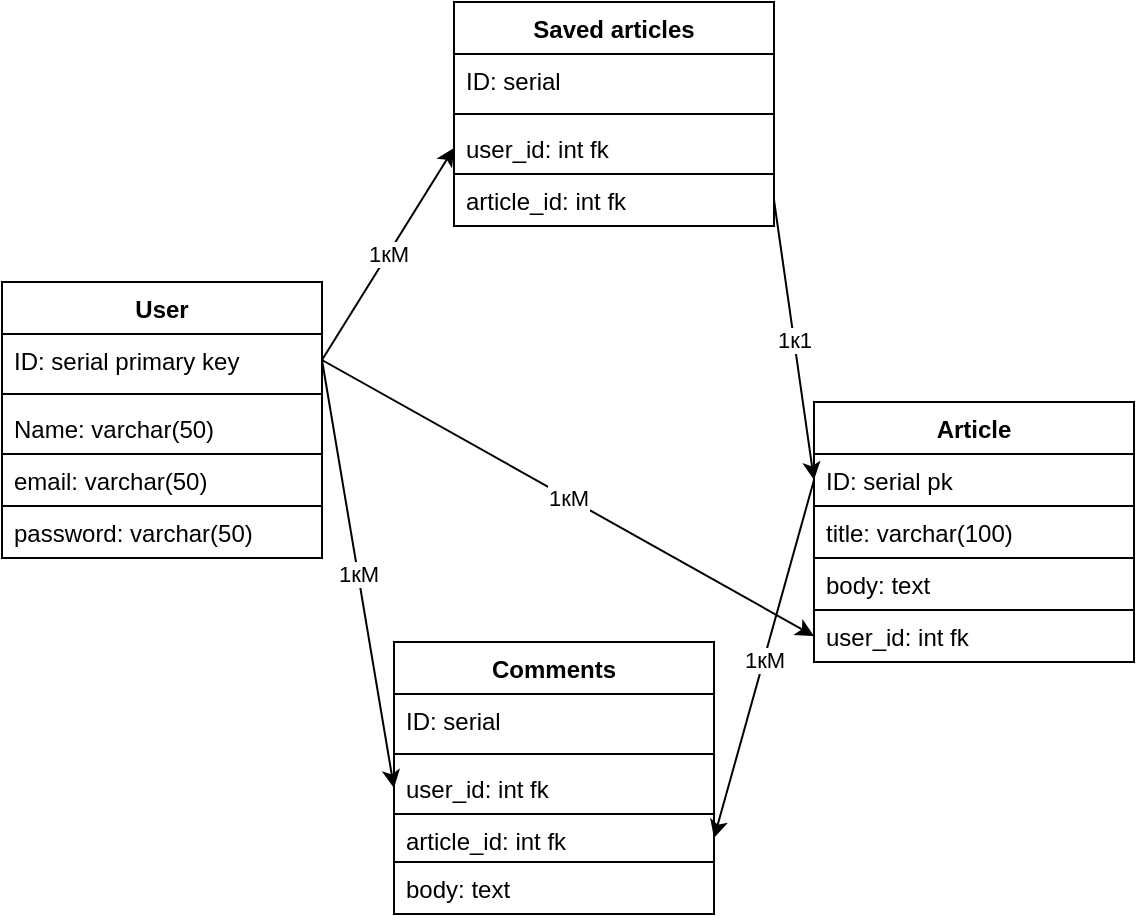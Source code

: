<mxfile version="13.8.5" type="github">
  <diagram id="U9IgvnIcBCubF6fyTGkA" name="Page-1">
    <mxGraphModel dx="1185" dy="635" grid="1" gridSize="10" guides="1" tooltips="1" connect="1" arrows="1" fold="1" page="1" pageScale="1" pageWidth="827" pageHeight="1169" math="0" shadow="0">
      <root>
        <mxCell id="0" />
        <mxCell id="1" parent="0" />
        <mxCell id="Zoh72DYlKRkxCMaAAv2T-19" value="" style="group" vertex="1" connectable="0" parent="1">
          <mxGeometry x="94" y="250" width="160" height="138" as="geometry" />
        </mxCell>
        <mxCell id="Zoh72DYlKRkxCMaAAv2T-1" value="User" style="swimlane;fontStyle=1;align=center;verticalAlign=top;childLayout=stackLayout;horizontal=1;startSize=26;horizontalStack=0;resizeParent=1;resizeParentMax=0;resizeLast=0;collapsible=1;marginBottom=0;" vertex="1" parent="Zoh72DYlKRkxCMaAAv2T-19">
          <mxGeometry width="160" height="86" as="geometry" />
        </mxCell>
        <mxCell id="Zoh72DYlKRkxCMaAAv2T-2" value="ID: serial primary key&#xa;" style="text;strokeColor=none;fillColor=none;align=left;verticalAlign=top;spacingLeft=4;spacingRight=4;overflow=hidden;rotatable=0;points=[[0,0.5],[1,0.5]];portConstraint=eastwest;" vertex="1" parent="Zoh72DYlKRkxCMaAAv2T-1">
          <mxGeometry y="26" width="160" height="26" as="geometry" />
        </mxCell>
        <mxCell id="Zoh72DYlKRkxCMaAAv2T-3" value="" style="line;strokeWidth=1;fillColor=none;align=left;verticalAlign=middle;spacingTop=-1;spacingLeft=3;spacingRight=3;rotatable=0;labelPosition=right;points=[];portConstraint=eastwest;" vertex="1" parent="Zoh72DYlKRkxCMaAAv2T-1">
          <mxGeometry y="52" width="160" height="8" as="geometry" />
        </mxCell>
        <mxCell id="Zoh72DYlKRkxCMaAAv2T-4" value="Name: varchar(50)" style="text;strokeColor=none;fillColor=none;align=left;verticalAlign=top;spacingLeft=4;spacingRight=4;overflow=hidden;rotatable=0;points=[[0,0.5],[1,0.5]];portConstraint=eastwest;" vertex="1" parent="Zoh72DYlKRkxCMaAAv2T-1">
          <mxGeometry y="60" width="160" height="26" as="geometry" />
        </mxCell>
        <mxCell id="Zoh72DYlKRkxCMaAAv2T-5" value="email: varchar(50)" style="text;fillColor=none;align=left;verticalAlign=top;spacingLeft=4;spacingRight=4;overflow=hidden;rotatable=0;points=[[0,0.5],[1,0.5]];portConstraint=eastwest;strokeColor=#000000;" vertex="1" parent="Zoh72DYlKRkxCMaAAv2T-19">
          <mxGeometry y="86" width="160" height="26" as="geometry" />
        </mxCell>
        <mxCell id="Zoh72DYlKRkxCMaAAv2T-6" value="password: varchar(50)" style="text;fillColor=none;align=left;verticalAlign=top;spacingLeft=4;spacingRight=4;overflow=hidden;rotatable=0;points=[[0,0.5],[1,0.5]];portConstraint=eastwest;strokeColor=#000000;" vertex="1" parent="Zoh72DYlKRkxCMaAAv2T-19">
          <mxGeometry y="112" width="160" height="26" as="geometry" />
        </mxCell>
        <mxCell id="Zoh72DYlKRkxCMaAAv2T-26" value="" style="group" vertex="1" connectable="0" parent="1">
          <mxGeometry x="320" y="110" width="160" height="112" as="geometry" />
        </mxCell>
        <mxCell id="Zoh72DYlKRkxCMaAAv2T-20" value="Saved articles" style="swimlane;fontStyle=1;align=center;verticalAlign=top;childLayout=stackLayout;horizontal=1;startSize=26;horizontalStack=0;resizeParent=1;resizeParentMax=0;resizeLast=0;collapsible=1;marginBottom=0;strokeColor=#000000;" vertex="1" parent="Zoh72DYlKRkxCMaAAv2T-26">
          <mxGeometry width="160" height="86" as="geometry" />
        </mxCell>
        <mxCell id="Zoh72DYlKRkxCMaAAv2T-21" value="ID: serial" style="text;strokeColor=none;fillColor=none;align=left;verticalAlign=top;spacingLeft=4;spacingRight=4;overflow=hidden;rotatable=0;points=[[0,0.5],[1,0.5]];portConstraint=eastwest;" vertex="1" parent="Zoh72DYlKRkxCMaAAv2T-20">
          <mxGeometry y="26" width="160" height="26" as="geometry" />
        </mxCell>
        <mxCell id="Zoh72DYlKRkxCMaAAv2T-22" value="" style="line;strokeWidth=1;fillColor=none;align=left;verticalAlign=middle;spacingTop=-1;spacingLeft=3;spacingRight=3;rotatable=0;labelPosition=right;points=[];portConstraint=eastwest;" vertex="1" parent="Zoh72DYlKRkxCMaAAv2T-20">
          <mxGeometry y="52" width="160" height="8" as="geometry" />
        </mxCell>
        <mxCell id="Zoh72DYlKRkxCMaAAv2T-23" value="user_id: int fk" style="text;strokeColor=none;fillColor=none;align=left;verticalAlign=top;spacingLeft=4;spacingRight=4;overflow=hidden;rotatable=0;points=[[0,0.5],[1,0.5]];portConstraint=eastwest;" vertex="1" parent="Zoh72DYlKRkxCMaAAv2T-20">
          <mxGeometry y="60" width="160" height="26" as="geometry" />
        </mxCell>
        <mxCell id="Zoh72DYlKRkxCMaAAv2T-24" value="article_id: int fk" style="text;fillColor=none;align=left;verticalAlign=top;spacingLeft=4;spacingRight=4;overflow=hidden;rotatable=0;points=[[0,0.5],[1,0.5]];portConstraint=eastwest;strokeColor=#000000;" vertex="1" parent="Zoh72DYlKRkxCMaAAv2T-26">
          <mxGeometry y="86" width="160" height="26" as="geometry" />
        </mxCell>
        <mxCell id="Zoh72DYlKRkxCMaAAv2T-29" value="" style="group" vertex="1" connectable="0" parent="1">
          <mxGeometry x="500" y="310" width="160" height="130" as="geometry" />
        </mxCell>
        <mxCell id="Zoh72DYlKRkxCMaAAv2T-18" value="" style="group" vertex="1" connectable="0" parent="Zoh72DYlKRkxCMaAAv2T-29">
          <mxGeometry width="160" height="104" as="geometry" />
        </mxCell>
        <mxCell id="Zoh72DYlKRkxCMaAAv2T-7" value="Article" style="swimlane;fontStyle=1;align=center;verticalAlign=top;childLayout=stackLayout;horizontal=1;startSize=26;horizontalStack=0;resizeParent=1;resizeParentMax=0;resizeLast=0;collapsible=1;marginBottom=0;strokeColor=#000000;" vertex="1" parent="Zoh72DYlKRkxCMaAAv2T-18">
          <mxGeometry width="160" height="52" as="geometry" />
        </mxCell>
        <mxCell id="Zoh72DYlKRkxCMaAAv2T-15" value="ID: serial pk" style="text;strokeColor=none;fillColor=none;align=left;verticalAlign=top;spacingLeft=4;spacingRight=4;overflow=hidden;rotatable=0;points=[[0,0.5],[1,0.5]];portConstraint=eastwest;" vertex="1" parent="Zoh72DYlKRkxCMaAAv2T-7">
          <mxGeometry y="26" width="160" height="26" as="geometry" />
        </mxCell>
        <mxCell id="Zoh72DYlKRkxCMaAAv2T-10" value="body: text" style="text;fillColor=none;align=left;verticalAlign=top;spacingLeft=4;spacingRight=4;overflow=hidden;rotatable=0;points=[[0,0.5],[1,0.5]];portConstraint=eastwest;strokeColor=#000000;" vertex="1" parent="Zoh72DYlKRkxCMaAAv2T-18">
          <mxGeometry y="78" width="160" height="26" as="geometry" />
        </mxCell>
        <mxCell id="Zoh72DYlKRkxCMaAAv2T-8" value="title: varchar(100)" style="text;fillColor=none;align=left;verticalAlign=top;spacingLeft=4;spacingRight=4;overflow=hidden;rotatable=0;points=[[0,0.5],[1,0.5]];portConstraint=eastwest;strokeColor=#000000;" vertex="1" parent="Zoh72DYlKRkxCMaAAv2T-18">
          <mxGeometry y="52" width="160" height="26" as="geometry" />
        </mxCell>
        <mxCell id="Zoh72DYlKRkxCMaAAv2T-27" value="user_id: int fk" style="text;fillColor=none;align=left;verticalAlign=top;spacingLeft=4;spacingRight=4;overflow=hidden;rotatable=0;points=[[0,0.5],[1,0.5]];portConstraint=eastwest;strokeColor=#000000;" vertex="1" parent="Zoh72DYlKRkxCMaAAv2T-29">
          <mxGeometry y="104" width="160" height="26" as="geometry" />
        </mxCell>
        <mxCell id="Zoh72DYlKRkxCMaAAv2T-30" value="" style="group" vertex="1" connectable="0" parent="1">
          <mxGeometry x="290" y="430" width="160" height="136" as="geometry" />
        </mxCell>
        <mxCell id="Zoh72DYlKRkxCMaAAv2T-17" value="" style="group" vertex="1" connectable="0" parent="Zoh72DYlKRkxCMaAAv2T-30">
          <mxGeometry width="160" height="110" as="geometry" />
        </mxCell>
        <mxCell id="Zoh72DYlKRkxCMaAAv2T-11" value="Comments" style="swimlane;fontStyle=1;align=center;verticalAlign=top;childLayout=stackLayout;horizontal=1;startSize=26;horizontalStack=0;resizeParent=1;resizeParentMax=0;resizeLast=0;collapsible=1;marginBottom=0;strokeColor=#000000;" vertex="1" parent="Zoh72DYlKRkxCMaAAv2T-17">
          <mxGeometry width="160" height="86" as="geometry" />
        </mxCell>
        <mxCell id="Zoh72DYlKRkxCMaAAv2T-12" value="ID: serial" style="text;strokeColor=none;fillColor=none;align=left;verticalAlign=top;spacingLeft=4;spacingRight=4;overflow=hidden;rotatable=0;points=[[0,0.5],[1,0.5]];portConstraint=eastwest;" vertex="1" parent="Zoh72DYlKRkxCMaAAv2T-11">
          <mxGeometry y="26" width="160" height="26" as="geometry" />
        </mxCell>
        <mxCell id="Zoh72DYlKRkxCMaAAv2T-13" value="" style="line;strokeWidth=1;fillColor=none;align=left;verticalAlign=middle;spacingTop=-1;spacingLeft=3;spacingRight=3;rotatable=0;labelPosition=right;points=[];portConstraint=eastwest;" vertex="1" parent="Zoh72DYlKRkxCMaAAv2T-11">
          <mxGeometry y="52" width="160" height="8" as="geometry" />
        </mxCell>
        <mxCell id="Zoh72DYlKRkxCMaAAv2T-14" value="user_id: int fk&#xa;" style="text;strokeColor=none;fillColor=none;align=left;verticalAlign=top;spacingLeft=4;spacingRight=4;overflow=hidden;rotatable=0;points=[[0,0.5],[1,0.5]];portConstraint=eastwest;" vertex="1" parent="Zoh72DYlKRkxCMaAAv2T-11">
          <mxGeometry y="60" width="160" height="26" as="geometry" />
        </mxCell>
        <mxCell id="Zoh72DYlKRkxCMaAAv2T-16" value="article_id: int fk&#xa;" style="text;fillColor=none;align=left;verticalAlign=top;spacingLeft=4;spacingRight=4;overflow=hidden;rotatable=0;points=[[0,0.5],[1,0.5]];portConstraint=eastwest;strokeColor=#000000;" vertex="1" parent="Zoh72DYlKRkxCMaAAv2T-17">
          <mxGeometry y="86" width="160" height="24" as="geometry" />
        </mxCell>
        <mxCell id="Zoh72DYlKRkxCMaAAv2T-25" value="body: text" style="text;fillColor=none;align=left;verticalAlign=top;spacingLeft=4;spacingRight=4;overflow=hidden;rotatable=0;points=[[0,0.5],[1,0.5]];portConstraint=eastwest;strokeColor=#000000;" vertex="1" parent="Zoh72DYlKRkxCMaAAv2T-30">
          <mxGeometry y="110" width="160" height="26" as="geometry" />
        </mxCell>
        <mxCell id="Zoh72DYlKRkxCMaAAv2T-35" value="" style="endArrow=classic;html=1;exitX=1;exitY=0.5;exitDx=0;exitDy=0;entryX=0;entryY=0.5;entryDx=0;entryDy=0;" edge="1" parent="1" source="Zoh72DYlKRkxCMaAAv2T-2" target="Zoh72DYlKRkxCMaAAv2T-27">
          <mxGeometry relative="1" as="geometry">
            <mxPoint x="280" y="380" as="sourcePoint" />
            <mxPoint x="380" y="380" as="targetPoint" />
          </mxGeometry>
        </mxCell>
        <mxCell id="Zoh72DYlKRkxCMaAAv2T-36" value="1кМ" style="edgeLabel;resizable=0;html=1;align=center;verticalAlign=middle;" connectable="0" vertex="1" parent="Zoh72DYlKRkxCMaAAv2T-35">
          <mxGeometry relative="1" as="geometry" />
        </mxCell>
        <mxCell id="Zoh72DYlKRkxCMaAAv2T-37" value="" style="endArrow=classic;html=1;exitX=1;exitY=0.5;exitDx=0;exitDy=0;entryX=0;entryY=0.5;entryDx=0;entryDy=0;" edge="1" parent="1" source="Zoh72DYlKRkxCMaAAv2T-2" target="Zoh72DYlKRkxCMaAAv2T-23">
          <mxGeometry relative="1" as="geometry">
            <mxPoint x="264" y="299" as="sourcePoint" />
            <mxPoint x="510" y="437" as="targetPoint" />
          </mxGeometry>
        </mxCell>
        <mxCell id="Zoh72DYlKRkxCMaAAv2T-38" value="1кМ" style="edgeLabel;resizable=0;html=1;align=center;verticalAlign=middle;" connectable="0" vertex="1" parent="Zoh72DYlKRkxCMaAAv2T-37">
          <mxGeometry relative="1" as="geometry" />
        </mxCell>
        <mxCell id="Zoh72DYlKRkxCMaAAv2T-39" value="" style="endArrow=classic;html=1;exitX=1;exitY=0.5;exitDx=0;exitDy=0;entryX=0;entryY=0.5;entryDx=0;entryDy=0;" edge="1" parent="1" source="Zoh72DYlKRkxCMaAAv2T-2" target="Zoh72DYlKRkxCMaAAv2T-14">
          <mxGeometry relative="1" as="geometry">
            <mxPoint x="274" y="309" as="sourcePoint" />
            <mxPoint x="520" y="447" as="targetPoint" />
          </mxGeometry>
        </mxCell>
        <mxCell id="Zoh72DYlKRkxCMaAAv2T-40" value="1кМ" style="edgeLabel;resizable=0;html=1;align=center;verticalAlign=middle;" connectable="0" vertex="1" parent="Zoh72DYlKRkxCMaAAv2T-39">
          <mxGeometry relative="1" as="geometry" />
        </mxCell>
        <mxCell id="Zoh72DYlKRkxCMaAAv2T-41" value="" style="endArrow=classic;html=1;exitX=0;exitY=0.5;exitDx=0;exitDy=0;entryX=1;entryY=0.5;entryDx=0;entryDy=0;" edge="1" parent="1" source="Zoh72DYlKRkxCMaAAv2T-15" target="Zoh72DYlKRkxCMaAAv2T-16">
          <mxGeometry relative="1" as="geometry">
            <mxPoint x="284" y="319" as="sourcePoint" />
            <mxPoint x="530" y="457" as="targetPoint" />
          </mxGeometry>
        </mxCell>
        <mxCell id="Zoh72DYlKRkxCMaAAv2T-42" value="1кМ" style="edgeLabel;resizable=0;html=1;align=center;verticalAlign=middle;" connectable="0" vertex="1" parent="Zoh72DYlKRkxCMaAAv2T-41">
          <mxGeometry relative="1" as="geometry" />
        </mxCell>
        <mxCell id="Zoh72DYlKRkxCMaAAv2T-43" value="" style="endArrow=classic;html=1;exitX=1;exitY=0.5;exitDx=0;exitDy=0;entryX=0;entryY=0.5;entryDx=0;entryDy=0;" edge="1" parent="1" source="Zoh72DYlKRkxCMaAAv2T-24" target="Zoh72DYlKRkxCMaAAv2T-15">
          <mxGeometry relative="1" as="geometry">
            <mxPoint x="294" y="329" as="sourcePoint" />
            <mxPoint x="540" y="467" as="targetPoint" />
          </mxGeometry>
        </mxCell>
        <mxCell id="Zoh72DYlKRkxCMaAAv2T-44" value="1к1" style="edgeLabel;resizable=0;html=1;align=center;verticalAlign=middle;" connectable="0" vertex="1" parent="Zoh72DYlKRkxCMaAAv2T-43">
          <mxGeometry relative="1" as="geometry" />
        </mxCell>
      </root>
    </mxGraphModel>
  </diagram>
</mxfile>
